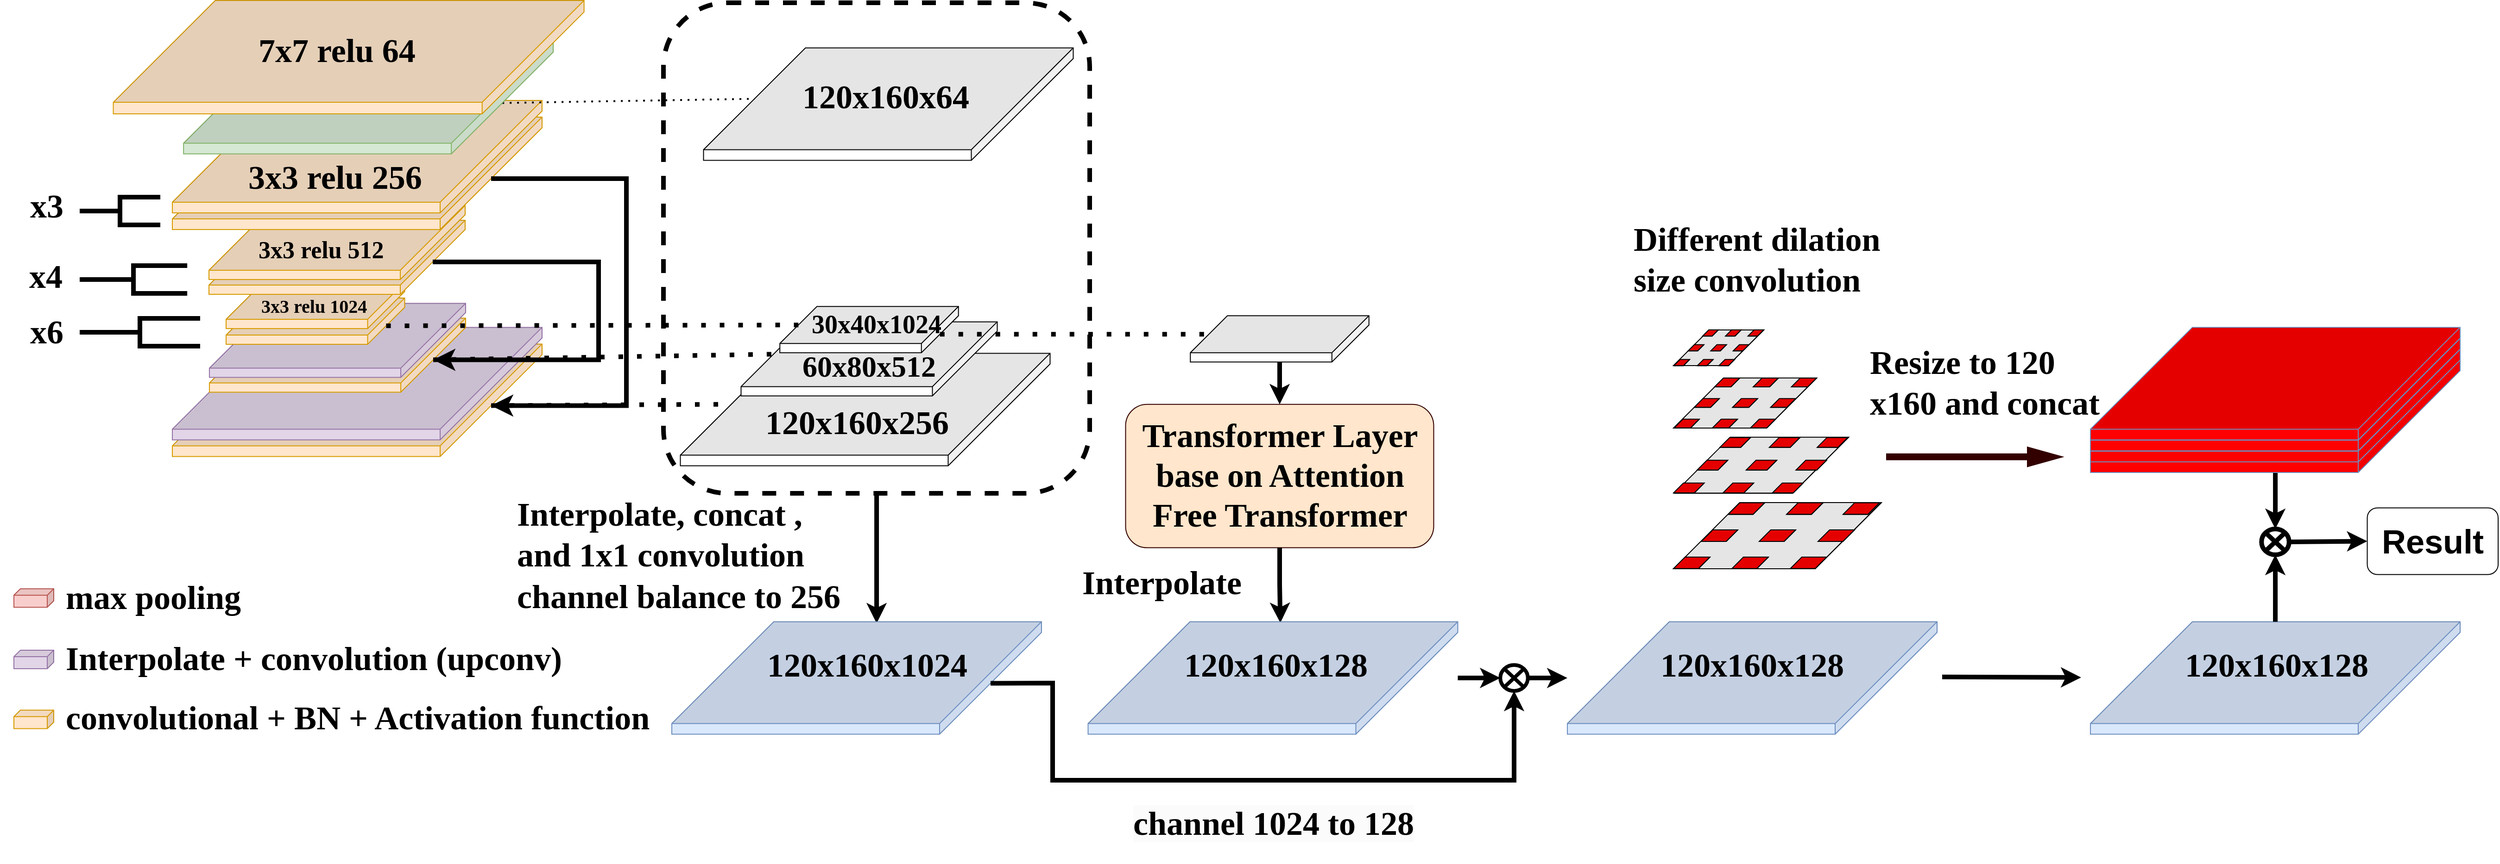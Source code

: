 <mxfile version="22.1.5" type="github">
  <diagram id="2DUUnCYvBqpXvS4ZBxQc" name="Recurrent Neural Network (RNN)">
    <mxGraphModel dx="2607" dy="1688" grid="1" gridSize="10" guides="1" tooltips="1" connect="1" arrows="1" fold="1" page="1" pageScale="1" pageWidth="827" pageHeight="1169" math="0" shadow="0">
      <root>
        <mxCell id="0" />
        <mxCell id="1" parent="0" />
        <mxCell id="FcZPNLN2SZ12-Trmu3FX-275" style="edgeStyle=orthogonalEdgeStyle;rounded=0;orthogonalLoop=1;jettySize=auto;html=1;fontSize=17;strokeWidth=5;entryX=0.014;entryY=0.446;entryDx=0;entryDy=0;entryPerimeter=0;" parent="1" source="FcZPNLN2SZ12-Trmu3FX-272" target="FcZPNLN2SZ12-Trmu3FX-274" edge="1">
          <mxGeometry relative="1" as="geometry">
            <mxPoint x="855" y="1120" as="targetPoint" />
          </mxGeometry>
        </mxCell>
        <mxCell id="FcZPNLN2SZ12-Trmu3FX-272" value="" style="rounded=1;whiteSpace=wrap;html=1;gradientColor=none;fillColor=none;dashed=1;strokeWidth=5;" parent="1" vertex="1">
          <mxGeometry x="630" y="510" width="460" height="530" as="geometry" />
        </mxCell>
        <mxCell id="FcZPNLN2SZ12-Trmu3FX-245" value="" style="group" parent="1" vertex="1" connectable="0">
          <mxGeometry x="100" y="860.69" width="399" height="139.5" as="geometry" />
        </mxCell>
        <mxCell id="FcZPNLN2SZ12-Trmu3FX-216" value="" style="shape=cube;whiteSpace=wrap;html=1;boundedLbl=1;backgroundOutline=1;darkOpacity=0.05;darkOpacity2=0.1;size=110;direction=east;flipH=0;fillColor=#ffe6cc;strokeColor=#d79b00;rotation=90;" parent="FcZPNLN2SZ12-Trmu3FX-245" vertex="1">
          <mxGeometry x="138.75" y="-120.75" width="121.5" height="399" as="geometry" />
        </mxCell>
        <mxCell id="FcZPNLN2SZ12-Trmu3FX-217" value="" style="shape=cube;whiteSpace=wrap;html=1;boundedLbl=1;backgroundOutline=1;darkOpacity=0.05;darkOpacity2=0.1;size=110;direction=east;flipH=0;fillColor=#e1d5e7;strokeColor=#9673a6;rotation=90;" parent="FcZPNLN2SZ12-Trmu3FX-245" vertex="1">
          <mxGeometry x="138.75" y="-138.75" width="121.5" height="399" as="geometry" />
        </mxCell>
        <mxCell id="FcZPNLN2SZ12-Trmu3FX-240" value="" style="group" parent="1" vertex="1" connectable="0">
          <mxGeometry x="140" y="834.75" width="284.5" height="96" as="geometry" />
        </mxCell>
        <mxCell id="FcZPNLN2SZ12-Trmu3FX-241" value="" style="shape=cube;whiteSpace=wrap;html=1;boundedLbl=1;backgroundOutline=1;darkOpacity=0.05;darkOpacity2=0.1;size=70;direction=east;flipH=0;fillColor=#ffe6cc;strokeColor=#d79b00;rotation=90;" parent="FcZPNLN2SZ12-Trmu3FX-240" vertex="1">
          <mxGeometry x="98.25" y="-82.25" width="80" height="276.5" as="geometry" />
        </mxCell>
        <mxCell id="FcZPNLN2SZ12-Trmu3FX-242" value="" style="shape=cube;whiteSpace=wrap;html=1;boundedLbl=1;backgroundOutline=1;darkOpacity=0.05;darkOpacity2=0.1;size=70;direction=east;flipH=0;fillColor=#e1d5e7;strokeColor=#9673a6;rotation=90;" parent="FcZPNLN2SZ12-Trmu3FX-240" vertex="1">
          <mxGeometry x="98.25" y="-98.25" width="80" height="276.5" as="geometry" />
        </mxCell>
        <mxCell id="FcZPNLN2SZ12-Trmu3FX-188" value="" style="group" parent="1" vertex="1" connectable="0">
          <mxGeometry x="158.005" y="812.005" width="256.495" height="67" as="geometry" />
        </mxCell>
        <mxCell id="FcZPNLN2SZ12-Trmu3FX-132" value="" style="shape=cube;whiteSpace=wrap;html=1;boundedLbl=1;backgroundOutline=1;darkOpacity=0.05;darkOpacity2=0.1;size=40;direction=east;flipH=0;fillColor=#ffe6cc;strokeColor=#d79b00;rotation=90;" parent="FcZPNLN2SZ12-Trmu3FX-188" vertex="1">
          <mxGeometry x="71.375" y="-54.375" width="50" height="192.75" as="geometry" />
        </mxCell>
        <mxCell id="FcZPNLN2SZ12-Trmu3FX-175" value="" style="shape=cube;whiteSpace=wrap;html=1;boundedLbl=1;backgroundOutline=1;darkOpacity=0.05;darkOpacity2=0.1;size=40;direction=east;flipH=0;fillColor=#ffe6cc;strokeColor=#d79b00;rotation=90;" parent="FcZPNLN2SZ12-Trmu3FX-188" vertex="1">
          <mxGeometry x="71.375" y="-71.375" width="50" height="192.75" as="geometry" />
        </mxCell>
        <mxCell id="FcZPNLN2SZ12-Trmu3FX-406" value="&lt;font face=&quot;Times New Roman&quot; style=&quot;font-size: 20px;&quot;&gt;&lt;b style=&quot;font-size: 20px;&quot;&gt;3x3 relu 1024&lt;/b&gt;&lt;/font&gt;" style="text;html=1;strokeColor=none;fillColor=none;align=left;verticalAlign=middle;whiteSpace=wrap;rounded=0;fontStyle=0;fontSize=20;" parent="FcZPNLN2SZ12-Trmu3FX-188" vertex="1">
          <mxGeometry x="36" y="13.06" width="139" height="23.88" as="geometry" />
        </mxCell>
        <mxCell id="FcZPNLN2SZ12-Trmu3FX-189" value="" style="group" parent="1" vertex="1" connectable="0">
          <mxGeometry x="139.5" y="729" width="276.5" height="96" as="geometry" />
        </mxCell>
        <mxCell id="FcZPNLN2SZ12-Trmu3FX-129" value="" style="shape=cube;whiteSpace=wrap;html=1;boundedLbl=1;backgroundOutline=1;darkOpacity=0.05;darkOpacity2=0.1;size=70;direction=east;flipH=0;fillColor=#ffe6cc;strokeColor=#d79b00;rotation=90;" parent="FcZPNLN2SZ12-Trmu3FX-189" vertex="1">
          <mxGeometry x="98.25" y="-82.25" width="80" height="276.5" as="geometry" />
        </mxCell>
        <mxCell id="FcZPNLN2SZ12-Trmu3FX-174" value="" style="shape=cube;whiteSpace=wrap;html=1;boundedLbl=1;backgroundOutline=1;darkOpacity=0.05;darkOpacity2=0.1;size=70;direction=east;flipH=0;fillColor=#ffe6cc;strokeColor=#d79b00;rotation=90;" parent="FcZPNLN2SZ12-Trmu3FX-189" vertex="1">
          <mxGeometry x="98.25" y="-98.25" width="80" height="276.5" as="geometry" />
        </mxCell>
        <mxCell id="FcZPNLN2SZ12-Trmu3FX-125" value="" style="shape=cube;whiteSpace=wrap;html=1;boundedLbl=1;backgroundOutline=1;darkOpacity=0.05;darkOpacity2=0.1;size=110;direction=east;flipH=0;fillColor=#ffe6cc;strokeColor=#d79b00;rotation=90;" parent="1" vertex="1">
          <mxGeometry x="238.75" y="494.75" width="121.5" height="399" as="geometry" />
        </mxCell>
        <mxCell id="FcZPNLN2SZ12-Trmu3FX-126" value="" style="shape=cube;whiteSpace=wrap;html=1;boundedLbl=1;backgroundOutline=1;darkOpacity=0.05;darkOpacity2=0.1;size=110;direction=east;flipH=0;fillColor=#ffe6cc;strokeColor=#d79b00;rotation=90;" parent="1" vertex="1">
          <mxGeometry x="238.75" y="476.75" width="121.5" height="399" as="geometry" />
        </mxCell>
        <mxCell id="FcZPNLN2SZ12-Trmu3FX-230" value="" style="group" parent="1" vertex="1" connectable="0">
          <mxGeometry y="799.01" width="130" height="30" as="geometry" />
        </mxCell>
        <mxCell id="FcZPNLN2SZ12-Trmu3FX-232" value="" style="strokeWidth=5;html=1;shape=mxgraph.flowchart.annotation_2;align=left;labelPosition=right;pointerEvents=1;" parent="FcZPNLN2SZ12-Trmu3FX-230" vertex="1">
          <mxGeometry y="-5" width="116.06" height="30" as="geometry" />
        </mxCell>
        <mxCell id="FcZPNLN2SZ12-Trmu3FX-234" value="&lt;font size=&quot;1&quot; face=&quot;Times New Roman&quot; style=&quot;&quot;&gt;&lt;b style=&quot;font-size: 36px;&quot;&gt;x6&lt;/b&gt;&lt;/font&gt;" style="text;html=1;strokeColor=none;fillColor=none;align=center;verticalAlign=middle;whiteSpace=wrap;rounded=0;" parent="1" vertex="1">
          <mxGeometry x="-85.47" y="856.01" width="99" height="20" as="geometry" />
        </mxCell>
        <mxCell id="FcZPNLN2SZ12-Trmu3FX-236" value="" style="shape=cube;whiteSpace=wrap;html=1;boundedLbl=1;backgroundOutline=1;darkOpacity=0.05;darkOpacity2=0.1;size=7;direction=east;flipH=1;fillColor=#ffe6cc;strokeColor=#d79b00;" parent="1" vertex="1">
          <mxGeometry x="-71" y="1274.26" width="43" height="20" as="geometry" />
        </mxCell>
        <mxCell id="FcZPNLN2SZ12-Trmu3FX-237" value="&lt;font face=&quot;Times New Roman&quot; style=&quot;font-size: 36px;&quot;&gt;convolutional + BN + Activation function&lt;/font&gt;" style="text;html=1;strokeColor=none;fillColor=none;align=left;verticalAlign=middle;whiteSpace=wrap;rounded=0;fontStyle=1" parent="1" vertex="1">
          <mxGeometry x="-16.75" y="1271.32" width="655.75" height="23.88" as="geometry" />
        </mxCell>
        <mxCell id="FcZPNLN2SZ12-Trmu3FX-238" value="" style="shape=cube;whiteSpace=wrap;html=1;boundedLbl=1;backgroundOutline=1;darkOpacity=0.05;darkOpacity2=0.1;size=7;direction=east;flipH=1;fillColor=#f8cecc;strokeColor=#b85450;" parent="1" vertex="1">
          <mxGeometry x="-71" y="1143.13" width="43" height="20" as="geometry" />
        </mxCell>
        <mxCell id="FcZPNLN2SZ12-Trmu3FX-239" value="&lt;font face=&quot;Times New Roman&quot; style=&quot;font-size: 36px;&quot;&gt;max pooling&lt;/font&gt;" style="text;html=1;strokeColor=none;fillColor=none;align=left;verticalAlign=middle;whiteSpace=wrap;rounded=0;fontStyle=1" parent="1" vertex="1">
          <mxGeometry x="-16.75" y="1141.19" width="203.75" height="23.88" as="geometry" />
        </mxCell>
        <mxCell id="FcZPNLN2SZ12-Trmu3FX-233" value="" style="strokeWidth=5;html=1;shape=mxgraph.flowchart.annotation_2;align=left;labelPosition=right;pointerEvents=1;" parent="1" vertex="1">
          <mxGeometry y="851.01" width="130" height="30" as="geometry" />
        </mxCell>
        <mxCell id="FcZPNLN2SZ12-Trmu3FX-247" value="" style="shape=cube;whiteSpace=wrap;html=1;boundedLbl=1;backgroundOutline=1;darkOpacity=0.05;darkOpacity2=0.1;size=7;direction=east;flipH=1;fillColor=#e1d5e7;strokeColor=#9673a6;" parent="1" vertex="1">
          <mxGeometry x="-71" y="1209.44" width="43" height="20" as="geometry" />
        </mxCell>
        <mxCell id="FcZPNLN2SZ12-Trmu3FX-248" value="&lt;font face=&quot;Times New Roman&quot; style=&quot;font-size: 36px;&quot;&gt;Interpolate + convolution (upconv)&lt;/font&gt;" style="text;html=1;strokeColor=none;fillColor=none;align=left;verticalAlign=middle;whiteSpace=wrap;rounded=0;fontStyle=1" parent="1" vertex="1">
          <mxGeometry x="-16.75" y="1207.5" width="575.75" height="23.88" as="geometry" />
        </mxCell>
        <mxCell id="FcZPNLN2SZ12-Trmu3FX-252" value="" style="edgeStyle=elbowEdgeStyle;elbow=horizontal;endArrow=classic;html=1;curved=0;rounded=0;endSize=8;startSize=8;exitX=0;exitY=0;exitDx=66.5;exitDy=55;exitPerimeter=0;entryX=0;entryY=0;entryDx=66.5;entryDy=55;entryPerimeter=0;startArrow=none;strokeWidth=5;" parent="1" source="FcZPNLN2SZ12-Trmu3FX-125" target="FcZPNLN2SZ12-Trmu3FX-216" edge="1">
          <mxGeometry width="50" height="50" relative="1" as="geometry">
            <mxPoint x="270" y="840" as="sourcePoint" />
            <mxPoint x="320" y="790" as="targetPoint" />
            <Array as="points">
              <mxPoint x="590" y="830" />
            </Array>
          </mxGeometry>
        </mxCell>
        <mxCell id="FcZPNLN2SZ12-Trmu3FX-253" value="" style="edgeStyle=elbowEdgeStyle;elbow=horizontal;endArrow=classic;html=1;curved=0;rounded=0;endSize=8;startSize=8;exitX=0;exitY=0;exitDx=45;exitDy=35;exitPerimeter=0;entryX=0;entryY=0;entryDx=45;entryDy=35;entryPerimeter=0;strokeWidth=5;" parent="1" source="FcZPNLN2SZ12-Trmu3FX-129" target="FcZPNLN2SZ12-Trmu3FX-241" edge="1">
          <mxGeometry width="50" height="50" relative="1" as="geometry">
            <mxPoint x="454.0" y="727.0" as="sourcePoint" />
            <mxPoint x="454.0" y="955.19" as="targetPoint" />
            <Array as="points">
              <mxPoint x="560" y="850" />
            </Array>
          </mxGeometry>
        </mxCell>
        <mxCell id="FcZPNLN2SZ12-Trmu3FX-260" value="" style="shape=cube;whiteSpace=wrap;html=1;boundedLbl=1;backgroundOutline=1;darkOpacity=0.05;darkOpacity2=0.1;size=110;direction=east;flipH=0;rotation=90;" parent="1" vertex="1">
          <mxGeometry x="812" y="420" width="121.5" height="399" as="geometry" />
        </mxCell>
        <mxCell id="FcZPNLN2SZ12-Trmu3FX-264" value="" style="shape=cube;whiteSpace=wrap;html=1;boundedLbl=1;backgroundOutline=1;darkOpacity=0.05;darkOpacity2=0.1;size=110;direction=east;flipH=0;rotation=90;" parent="1" vertex="1">
          <mxGeometry x="787" y="750" width="121.5" height="399" as="geometry" />
        </mxCell>
        <mxCell id="FcZPNLN2SZ12-Trmu3FX-263" value="" style="shape=cube;whiteSpace=wrap;html=1;boundedLbl=1;backgroundOutline=1;darkOpacity=0.05;darkOpacity2=0.1;size=70;direction=east;flipH=0;rotation=90;" parent="1" vertex="1">
          <mxGeometry x="812" y="756.44" width="80" height="276.5" as="geometry" />
        </mxCell>
        <mxCell id="FcZPNLN2SZ12-Trmu3FX-266" value="" style="shape=cube;whiteSpace=wrap;html=1;boundedLbl=1;backgroundOutline=1;darkOpacity=0.05;darkOpacity2=0.1;size=40;direction=east;flipH=0;rotation=90;" parent="1" vertex="1">
          <mxGeometry x="827" y="766.74" width="50" height="192.75" as="geometry" />
        </mxCell>
        <mxCell id="FcZPNLN2SZ12-Trmu3FX-268" value="" style="endArrow=none;dashed=1;html=1;dashPattern=1 3;strokeWidth=2;rounded=0;exitX=0;exitY=0;exitDx=66.5;exitDy=55;exitPerimeter=0;entryX=0;entryY=0;entryDx=55;entryDy=344;entryPerimeter=0;" parent="1" source="FcZPNLN2SZ12-Trmu3FX-222" target="FcZPNLN2SZ12-Trmu3FX-260" edge="1">
          <mxGeometry width="50" height="50" relative="1" as="geometry">
            <mxPoint x="390" y="840" as="sourcePoint" />
            <mxPoint x="440" y="790" as="targetPoint" />
          </mxGeometry>
        </mxCell>
        <mxCell id="FcZPNLN2SZ12-Trmu3FX-269" value="" style="endArrow=none;dashed=1;html=1;dashPattern=1 3;strokeWidth=5;rounded=0;exitX=0;exitY=0;exitDx=30;exitDy=20;exitPerimeter=0;entryX=0;entryY=0;entryDx=20;entryDy=172.75;entryPerimeter=0;" parent="1" source="FcZPNLN2SZ12-Trmu3FX-132" target="FcZPNLN2SZ12-Trmu3FX-266" edge="1">
          <mxGeometry width="50" height="50" relative="1" as="geometry">
            <mxPoint x="447.0" y="824.59" as="sourcePoint" />
            <mxPoint x="640" y="854" as="targetPoint" />
          </mxGeometry>
        </mxCell>
        <mxCell id="FcZPNLN2SZ12-Trmu3FX-270" value="" style="endArrow=none;dashed=1;html=1;dashPattern=1 3;strokeWidth=5;rounded=0;exitX=0;exitY=0;exitDx=45;exitDy=35;exitPerimeter=0;entryX=0;entryY=0;entryDx=35;entryDy=241.5;entryPerimeter=0;" parent="1" source="FcZPNLN2SZ12-Trmu3FX-241" target="FcZPNLN2SZ12-Trmu3FX-263" edge="1">
          <mxGeometry width="50" height="50" relative="1" as="geometry">
            <mxPoint x="390" y="900" as="sourcePoint" />
            <mxPoint x="745.625" y="868.115" as="targetPoint" />
          </mxGeometry>
        </mxCell>
        <mxCell id="FcZPNLN2SZ12-Trmu3FX-271" value="" style="endArrow=none;dashed=1;html=1;dashPattern=1 3;strokeWidth=5;rounded=0;exitX=0;exitY=0;exitDx=66.5;exitDy=55;exitPerimeter=0;entryX=0;entryY=0;entryDx=55;entryDy=344;entryPerimeter=0;" parent="1" source="FcZPNLN2SZ12-Trmu3FX-216" target="FcZPNLN2SZ12-Trmu3FX-264" edge="1">
          <mxGeometry width="50" height="50" relative="1" as="geometry">
            <mxPoint x="391.5" y="905.75" as="sourcePoint" />
            <mxPoint x="758.75" y="899.69" as="targetPoint" />
          </mxGeometry>
        </mxCell>
        <mxCell id="FcZPNLN2SZ12-Trmu3FX-273" value="&lt;font style=&quot;font-size: 36px;&quot;&gt;&lt;font style=&quot;font-size: 36px;&quot; face=&quot;Times New Roman&quot;&gt;Interpolate, concat ,&lt;br&gt;and 1x1 convolution&lt;br&gt;channel balance to 256&lt;/font&gt;&lt;br&gt;&lt;/font&gt;" style="text;html=1;strokeColor=none;fillColor=none;align=left;verticalAlign=middle;whiteSpace=wrap;rounded=0;fontStyle=1" parent="1" vertex="1">
          <mxGeometry x="470" y="1070.35" width="367.5" height="72.78" as="geometry" />
        </mxCell>
        <mxCell id="FcZPNLN2SZ12-Trmu3FX-274" value="" style="shape=cube;whiteSpace=wrap;html=1;boundedLbl=1;backgroundOutline=1;darkOpacity=0.05;darkOpacity2=0.1;size=110;direction=east;flipH=0;rotation=90;fillColor=#dae8fc;strokeColor=#6c8ebf;" parent="1" vertex="1">
          <mxGeometry x="777.75" y="1040" width="121.5" height="399" as="geometry" />
        </mxCell>
        <mxCell id="FcZPNLN2SZ12-Trmu3FX-276" value="" style="endArrow=none;dashed=1;html=1;dashPattern=1 3;strokeWidth=5;rounded=0;entryX=0;entryY=0;entryDx=20;entryDy=172.75;entryPerimeter=0;startArrow=none;exitX=0;exitY=0;exitDx=30;exitDy=20;exitPerimeter=0;" parent="1" source="FcZPNLN2SZ12-Trmu3FX-266" target="FcZPNLN2SZ12-Trmu3FX-277" edge="1">
          <mxGeometry width="50" height="50" relative="1" as="geometry">
            <mxPoint x="1159.995" y="767.635" as="sourcePoint" />
            <mxPoint x="1200" y="868" as="targetPoint" />
          </mxGeometry>
        </mxCell>
        <mxCell id="FcZPNLN2SZ12-Trmu3FX-277" value="" style="shape=cube;whiteSpace=wrap;html=1;boundedLbl=1;backgroundOutline=1;darkOpacity=0.05;darkOpacity2=0.1;size=40;direction=east;flipH=0;rotation=90;" parent="1" vertex="1">
          <mxGeometry x="1270" y="776.74" width="50" height="192.75" as="geometry" />
        </mxCell>
        <mxCell id="FcZPNLN2SZ12-Trmu3FX-278" value="&lt;font size=&quot;1&quot; face=&quot;Times New Roman&quot; style=&quot;&quot;&gt;&lt;b style=&quot;font-size: 36px;&quot;&gt;Transformer Layer base on Attention Free Transformer&lt;/b&gt;&lt;/font&gt;" style="rounded=1;whiteSpace=wrap;html=1;fontSize=17;fillColor=#ffe6cc;strokeColor=#330000;" parent="1" vertex="1">
          <mxGeometry x="1128.75" y="943.82" width="332.5" height="154.99" as="geometry" />
        </mxCell>
        <mxCell id="FcZPNLN2SZ12-Trmu3FX-279" style="edgeStyle=orthogonalEdgeStyle;rounded=0;orthogonalLoop=1;jettySize=auto;html=1;fontSize=17;strokeWidth=5;entryX=0.5;entryY=0;entryDx=0;entryDy=0;" parent="1" source="FcZPNLN2SZ12-Trmu3FX-277" target="FcZPNLN2SZ12-Trmu3FX-278" edge="1">
          <mxGeometry relative="1" as="geometry">
            <mxPoint x="901.0" y="1130" as="targetPoint" />
            <mxPoint x="901.0" y="1060" as="sourcePoint" />
          </mxGeometry>
        </mxCell>
        <mxCell id="FcZPNLN2SZ12-Trmu3FX-281" style="edgeStyle=orthogonalEdgeStyle;rounded=0;orthogonalLoop=1;jettySize=auto;html=1;fontSize=17;strokeWidth=5;entryX=0.01;entryY=0.48;entryDx=0;entryDy=0;entryPerimeter=0;exitX=0.5;exitY=1;exitDx=0;exitDy=0;" parent="1" source="FcZPNLN2SZ12-Trmu3FX-278" target="FcZPNLN2SZ12-Trmu3FX-282" edge="1">
          <mxGeometry relative="1" as="geometry">
            <mxPoint x="1305" y="1177.19" as="targetPoint" />
            <mxPoint x="1305" y="1075.115" as="sourcePoint" />
          </mxGeometry>
        </mxCell>
        <mxCell id="FcZPNLN2SZ12-Trmu3FX-389" style="edgeStyle=orthogonalEdgeStyle;rounded=0;orthogonalLoop=1;jettySize=auto;html=1;entryX=0;entryY=0.5;entryDx=0;entryDy=0;strokeWidth=5;fontSize=17;" parent="1" source="FcZPNLN2SZ12-Trmu3FX-282" target="FcZPNLN2SZ12-Trmu3FX-387" edge="1">
          <mxGeometry relative="1" as="geometry" />
        </mxCell>
        <mxCell id="FcZPNLN2SZ12-Trmu3FX-282" value="" style="shape=cube;whiteSpace=wrap;html=1;boundedLbl=1;backgroundOutline=1;darkOpacity=0.05;darkOpacity2=0.1;size=110;direction=east;flipH=0;rotation=90;fillColor=#dae8fc;strokeColor=#6c8ebf;" parent="1" vertex="1">
          <mxGeometry x="1227" y="1040" width="121.5" height="399" as="geometry" />
        </mxCell>
        <mxCell id="FcZPNLN2SZ12-Trmu3FX-283" value="&lt;font face=&quot;Times New Roman&quot; style=&quot;font-size: 36px;&quot;&gt;Interpolate&lt;/font&gt;" style="text;html=1;strokeColor=none;fillColor=none;align=left;verticalAlign=middle;whiteSpace=wrap;rounded=0;fontStyle=1" parent="1" vertex="1">
          <mxGeometry x="1080" y="1125.12" width="116" height="23.88" as="geometry" />
        </mxCell>
        <mxCell id="FcZPNLN2SZ12-Trmu3FX-287" value="" style="shape=singleArrow;whiteSpace=wrap;html=1;strokeColor=#330000;fontSize=17;fillColor=#330000;gradientColor=none;" parent="1" vertex="1">
          <mxGeometry x="1950" y="990" width="190" height="21.19" as="geometry" />
        </mxCell>
        <mxCell id="FcZPNLN2SZ12-Trmu3FX-288" value="" style="shape=cube;whiteSpace=wrap;html=1;boundedLbl=1;backgroundOutline=1;darkOpacity=0.05;darkOpacity2=0.1;size=110;direction=east;flipH=0;rotation=90;fillColor=#dae8fc;strokeColor=#6c8ebf;" parent="1" vertex="1">
          <mxGeometry x="1744.25" y="1040" width="121.5" height="399" as="geometry" />
        </mxCell>
        <mxCell id="FcZPNLN2SZ12-Trmu3FX-304" value="" style="group" parent="1" vertex="1" connectable="0">
          <mxGeometry x="1720" y="1050" width="224.44" height="71.5" as="geometry" />
        </mxCell>
        <mxCell id="FcZPNLN2SZ12-Trmu3FX-290" value="" style="shape=cube;whiteSpace=wrap;html=1;boundedLbl=1;backgroundOutline=1;darkOpacity=0.05;darkOpacity2=0.1;size=122;direction=east;flipH=0;rotation=90;" parent="FcZPNLN2SZ12-Trmu3FX-304" vertex="1">
          <mxGeometry x="76.47" y="-76.47" width="71.5" height="224.44" as="geometry" />
        </mxCell>
        <mxCell id="FcZPNLN2SZ12-Trmu3FX-291" value="" style="shape=cube;whiteSpace=wrap;html=1;boundedLbl=1;backgroundOutline=1;darkOpacity=0.05;darkOpacity2=0.1;size=122;direction=east;flipH=0;rotation=90;fillColor=#FF0000;" parent="FcZPNLN2SZ12-Trmu3FX-304" vertex="1">
          <mxGeometry x="72.47" y="-13.23" width="12.5" height="39.44" as="geometry" />
        </mxCell>
        <mxCell id="FcZPNLN2SZ12-Trmu3FX-292" value="" style="shape=cube;whiteSpace=wrap;html=1;boundedLbl=1;backgroundOutline=1;darkOpacity=0.05;darkOpacity2=0.1;size=122;direction=east;flipH=0;rotation=90;fillColor=#FF0000;" parent="FcZPNLN2SZ12-Trmu3FX-304" vertex="1">
          <mxGeometry x="196.47" y="-13.23" width="12.5" height="39.44" as="geometry" />
        </mxCell>
        <mxCell id="FcZPNLN2SZ12-Trmu3FX-293" value="" style="shape=cube;whiteSpace=wrap;html=1;boundedLbl=1;backgroundOutline=1;darkOpacity=0.05;darkOpacity2=0.1;size=13;direction=east;flipH=0;rotation=90;fillColor=#FF0000;" parent="FcZPNLN2SZ12-Trmu3FX-304" vertex="1">
          <mxGeometry x="13.47" y="45.4" width="12.5" height="39.44" as="geometry" />
        </mxCell>
        <mxCell id="FcZPNLN2SZ12-Trmu3FX-294" value="" style="shape=cube;whiteSpace=wrap;html=1;boundedLbl=1;backgroundOutline=1;darkOpacity=0.05;darkOpacity2=0.1;size=13;direction=east;flipH=0;rotation=90;fillColor=#FF0000;" parent="FcZPNLN2SZ12-Trmu3FX-304" vertex="1">
          <mxGeometry x="139.47" y="45.4" width="12.5" height="39.44" as="geometry" />
        </mxCell>
        <mxCell id="FcZPNLN2SZ12-Trmu3FX-295" value="" style="shape=cube;whiteSpace=wrap;html=1;boundedLbl=1;backgroundOutline=1;darkOpacity=0.05;darkOpacity2=0.1;size=13;direction=east;flipH=0;rotation=90;fillColor=#FF0000;" parent="FcZPNLN2SZ12-Trmu3FX-304" vertex="1">
          <mxGeometry x="76.47" y="45.4" width="12.5" height="39.44" as="geometry" />
        </mxCell>
        <mxCell id="FcZPNLN2SZ12-Trmu3FX-296" value="" style="shape=cube;whiteSpace=wrap;html=1;boundedLbl=1;backgroundOutline=1;darkOpacity=0.05;darkOpacity2=0.1;size=13;direction=east;flipH=0;rotation=90;fillColor=#FF0000;" parent="FcZPNLN2SZ12-Trmu3FX-304" vertex="1">
          <mxGeometry x="135.47" y="-13.23" width="12.5" height="39.44" as="geometry" />
        </mxCell>
        <mxCell id="FcZPNLN2SZ12-Trmu3FX-298" value="" style="shape=cube;whiteSpace=wrap;html=1;boundedLbl=1;backgroundOutline=1;darkOpacity=0.05;darkOpacity2=0.1;size=13;direction=east;flipH=0;rotation=90;fillColor=#FF0000;" parent="FcZPNLN2SZ12-Trmu3FX-304" vertex="1">
          <mxGeometry x="43.47" y="16.03" width="12.5" height="39.44" as="geometry" />
        </mxCell>
        <mxCell id="FcZPNLN2SZ12-Trmu3FX-299" value="" style="shape=cube;whiteSpace=wrap;html=1;boundedLbl=1;backgroundOutline=1;darkOpacity=0.05;darkOpacity2=0.1;size=13;direction=east;flipH=0;rotation=90;fillColor=#FF0000;" parent="FcZPNLN2SZ12-Trmu3FX-304" vertex="1">
          <mxGeometry x="169.47" y="16.03" width="12.5" height="39.44" as="geometry" />
        </mxCell>
        <mxCell id="FcZPNLN2SZ12-Trmu3FX-303" value="" style="shape=cube;whiteSpace=wrap;html=1;boundedLbl=1;backgroundOutline=1;darkOpacity=0.05;darkOpacity2=0.1;size=13;direction=east;flipH=0;rotation=90;fillColor=#FF0000;" parent="FcZPNLN2SZ12-Trmu3FX-304" vertex="1">
          <mxGeometry x="105.97" y="16.03" width="12.5" height="39.44" as="geometry" />
        </mxCell>
        <mxCell id="FcZPNLN2SZ12-Trmu3FX-316" value="" style="group" parent="1" vertex="1" connectable="0">
          <mxGeometry x="1720" y="979.58" width="190" height="60" as="geometry" />
        </mxCell>
        <mxCell id="FcZPNLN2SZ12-Trmu3FX-317" value="" style="shape=cube;whiteSpace=wrap;html=1;boundedLbl=1;backgroundOutline=1;darkOpacity=0.05;darkOpacity2=0.1;size=122;direction=east;flipH=0;rotation=90;" parent="FcZPNLN2SZ12-Trmu3FX-316" vertex="1">
          <mxGeometry x="64.736" y="-64.171" width="60.528" height="188.341" as="geometry" />
        </mxCell>
        <mxCell id="FcZPNLN2SZ12-Trmu3FX-318" value="" style="shape=cube;whiteSpace=wrap;html=1;boundedLbl=1;backgroundOutline=1;darkOpacity=0.05;darkOpacity2=0.1;size=122;direction=east;flipH=0;rotation=90;fillColor=#FF0000;" parent="FcZPNLN2SZ12-Trmu3FX-316" vertex="1">
          <mxGeometry x="61.35" y="-11.102" width="10.582" height="33.097" as="geometry" />
        </mxCell>
        <mxCell id="FcZPNLN2SZ12-Trmu3FX-319" value="" style="shape=cube;whiteSpace=wrap;html=1;boundedLbl=1;backgroundOutline=1;darkOpacity=0.05;darkOpacity2=0.1;size=122;direction=east;flipH=0;rotation=90;fillColor=#FF0000;" parent="FcZPNLN2SZ12-Trmu3FX-316" vertex="1">
          <mxGeometry x="166.322" y="-11.102" width="10.582" height="33.097" as="geometry" />
        </mxCell>
        <mxCell id="FcZPNLN2SZ12-Trmu3FX-320" value="" style="shape=cube;whiteSpace=wrap;html=1;boundedLbl=1;backgroundOutline=1;darkOpacity=0.05;darkOpacity2=0.1;size=13;direction=east;flipH=0;rotation=90;fillColor=#FF0000;" parent="FcZPNLN2SZ12-Trmu3FX-316" vertex="1">
          <mxGeometry x="11.403" y="38.098" width="10.582" height="33.097" as="geometry" />
        </mxCell>
        <mxCell id="FcZPNLN2SZ12-Trmu3FX-321" value="" style="shape=cube;whiteSpace=wrap;html=1;boundedLbl=1;backgroundOutline=1;darkOpacity=0.05;darkOpacity2=0.1;size=13;direction=east;flipH=0;rotation=90;fillColor=#FF0000;" parent="FcZPNLN2SZ12-Trmu3FX-316" vertex="1">
          <mxGeometry x="118.069" y="38.098" width="10.582" height="33.097" as="geometry" />
        </mxCell>
        <mxCell id="FcZPNLN2SZ12-Trmu3FX-322" value="" style="shape=cube;whiteSpace=wrap;html=1;boundedLbl=1;backgroundOutline=1;darkOpacity=0.05;darkOpacity2=0.1;size=13;direction=east;flipH=0;rotation=90;fillColor=#FF0000;" parent="FcZPNLN2SZ12-Trmu3FX-316" vertex="1">
          <mxGeometry x="64.736" y="38.098" width="10.582" height="33.097" as="geometry" />
        </mxCell>
        <mxCell id="FcZPNLN2SZ12-Trmu3FX-323" value="" style="shape=cube;whiteSpace=wrap;html=1;boundedLbl=1;backgroundOutline=1;darkOpacity=0.05;darkOpacity2=0.1;size=13;direction=east;flipH=0;rotation=90;fillColor=#FF0000;" parent="FcZPNLN2SZ12-Trmu3FX-316" vertex="1">
          <mxGeometry x="114.682" y="-11.102" width="10.582" height="33.097" as="geometry" />
        </mxCell>
        <mxCell id="FcZPNLN2SZ12-Trmu3FX-324" value="" style="shape=cube;whiteSpace=wrap;html=1;boundedLbl=1;backgroundOutline=1;darkOpacity=0.05;darkOpacity2=0.1;size=13;direction=east;flipH=0;rotation=90;fillColor=#FF0000;" parent="FcZPNLN2SZ12-Trmu3FX-316" vertex="1">
          <mxGeometry x="36.8" y="13.452" width="10.582" height="33.097" as="geometry" />
        </mxCell>
        <mxCell id="FcZPNLN2SZ12-Trmu3FX-325" value="" style="shape=cube;whiteSpace=wrap;html=1;boundedLbl=1;backgroundOutline=1;darkOpacity=0.05;darkOpacity2=0.1;size=13;direction=east;flipH=0;rotation=90;fillColor=#FF0000;" parent="FcZPNLN2SZ12-Trmu3FX-316" vertex="1">
          <mxGeometry x="143.465" y="13.452" width="10.582" height="33.097" as="geometry" />
        </mxCell>
        <mxCell id="FcZPNLN2SZ12-Trmu3FX-326" value="" style="shape=cube;whiteSpace=wrap;html=1;boundedLbl=1;backgroundOutline=1;darkOpacity=0.05;darkOpacity2=0.1;size=13;direction=east;flipH=0;rotation=90;fillColor=#FF0000;" parent="FcZPNLN2SZ12-Trmu3FX-316" vertex="1">
          <mxGeometry x="89.709" y="13.452" width="10.582" height="33.097" as="geometry" />
        </mxCell>
        <mxCell id="FcZPNLN2SZ12-Trmu3FX-340" value="" style="group" parent="1" vertex="1" connectable="0">
          <mxGeometry x="1720.002" y="915.336" width="154.597" height="54.157" as="geometry" />
        </mxCell>
        <mxCell id="FcZPNLN2SZ12-Trmu3FX-329" value="" style="shape=cube;whiteSpace=wrap;html=1;boundedLbl=1;backgroundOutline=1;darkOpacity=0.05;darkOpacity2=0.1;size=122;direction=east;flipH=0;rotation=90;" parent="FcZPNLN2SZ12-Trmu3FX-340" vertex="1">
          <mxGeometry x="50.22" y="-50.22" width="54.157" height="154.597" as="geometry" />
        </mxCell>
        <mxCell id="FcZPNLN2SZ12-Trmu3FX-330" value="" style="shape=cube;whiteSpace=wrap;html=1;boundedLbl=1;backgroundOutline=1;darkOpacity=0.05;darkOpacity2=0.1;size=122;direction=east;flipH=0;rotation=90;fillColor=#FF0000;" parent="FcZPNLN2SZ12-Trmu3FX-340" vertex="1">
          <mxGeometry x="53.19" y="-8.659" width="9.468" height="27.167" as="geometry" />
        </mxCell>
        <mxCell id="FcZPNLN2SZ12-Trmu3FX-331" value="" style="shape=cube;whiteSpace=wrap;html=1;boundedLbl=1;backgroundOutline=1;darkOpacity=0.05;darkOpacity2=0.1;size=122;direction=east;flipH=0;rotation=90;fillColor=#FF0000;" parent="FcZPNLN2SZ12-Trmu3FX-340" vertex="1">
          <mxGeometry x="136.113" y="-8.629" width="9.468" height="27.167" as="geometry" />
        </mxCell>
        <mxCell id="FcZPNLN2SZ12-Trmu3FX-332" value="" style="shape=cube;whiteSpace=wrap;html=1;boundedLbl=1;backgroundOutline=1;darkOpacity=0.05;darkOpacity2=0.1;size=13;direction=east;flipH=0;rotation=90;fillColor=#FF0000;" parent="FcZPNLN2SZ12-Trmu3FX-340" vertex="1">
          <mxGeometry x="9.591" y="35.726" width="9.468" height="27.167" as="geometry" />
        </mxCell>
        <mxCell id="FcZPNLN2SZ12-Trmu3FX-333" value="" style="shape=cube;whiteSpace=wrap;html=1;boundedLbl=1;backgroundOutline=1;darkOpacity=0.05;darkOpacity2=0.1;size=13;direction=east;flipH=0;rotation=90;fillColor=#FF0000;" parent="FcZPNLN2SZ12-Trmu3FX-340" vertex="1">
          <mxGeometry x="91.909" y="35.726" width="9.468" height="27.167" as="geometry" />
        </mxCell>
        <mxCell id="FcZPNLN2SZ12-Trmu3FX-334" value="" style="shape=cube;whiteSpace=wrap;html=1;boundedLbl=1;backgroundOutline=1;darkOpacity=0.05;darkOpacity2=0.1;size=13;direction=east;flipH=0;rotation=90;fillColor=#FF0000;" parent="FcZPNLN2SZ12-Trmu3FX-340" vertex="1">
          <mxGeometry x="50.84" y="35.726" width="9.468" height="27.167" as="geometry" />
        </mxCell>
        <mxCell id="FcZPNLN2SZ12-Trmu3FX-335" value="" style="shape=cube;whiteSpace=wrap;html=1;boundedLbl=1;backgroundOutline=1;darkOpacity=0.05;darkOpacity2=0.1;size=13;direction=east;flipH=0;rotation=90;fillColor=#FF0000;" parent="FcZPNLN2SZ12-Trmu3FX-340" vertex="1">
          <mxGeometry x="94.909" y="-8.659" width="9.468" height="27.167" as="geometry" />
        </mxCell>
        <mxCell id="FcZPNLN2SZ12-Trmu3FX-336" value="" style="shape=cube;whiteSpace=wrap;html=1;boundedLbl=1;backgroundOutline=1;darkOpacity=0.05;darkOpacity2=0.1;size=13;direction=east;flipH=0;rotation=90;fillColor=#FF0000;" parent="FcZPNLN2SZ12-Trmu3FX-340" vertex="1">
          <mxGeometry x="31.224" y="13.495" width="9.468" height="27.167" as="geometry" />
        </mxCell>
        <mxCell id="FcZPNLN2SZ12-Trmu3FX-337" value="" style="shape=cube;whiteSpace=wrap;html=1;boundedLbl=1;backgroundOutline=1;darkOpacity=0.05;darkOpacity2=0.1;size=13;direction=east;flipH=0;rotation=90;fillColor=#FF0000;" parent="FcZPNLN2SZ12-Trmu3FX-340" vertex="1">
          <mxGeometry x="113.662" y="13.495" width="9.468" height="27.167" as="geometry" />
        </mxCell>
        <mxCell id="FcZPNLN2SZ12-Trmu3FX-338" value="" style="shape=cube;whiteSpace=wrap;html=1;boundedLbl=1;backgroundOutline=1;darkOpacity=0.05;darkOpacity2=0.1;size=13;direction=east;flipH=0;rotation=90;fillColor=#FF0000;" parent="FcZPNLN2SZ12-Trmu3FX-340" vertex="1">
          <mxGeometry x="72.564" y="13.495" width="9.468" height="27.167" as="geometry" />
        </mxCell>
        <mxCell id="FcZPNLN2SZ12-Trmu3FX-352" value="" style="group" parent="1" vertex="1" connectable="0">
          <mxGeometry x="1719.998" y="863.386" width="97.524" height="38.725" as="geometry" />
        </mxCell>
        <mxCell id="FcZPNLN2SZ12-Trmu3FX-342" value="" style="shape=cube;whiteSpace=wrap;html=1;boundedLbl=1;backgroundOutline=1;darkOpacity=0.05;darkOpacity2=0.1;size=122;direction=east;flipH=0;rotation=90;" parent="FcZPNLN2SZ12-Trmu3FX-352" vertex="1">
          <mxGeometry x="29.475" y="-29.404" width="38.534" height="97.485" as="geometry" />
        </mxCell>
        <mxCell id="FcZPNLN2SZ12-Trmu3FX-343" value="" style="shape=cube;whiteSpace=wrap;html=1;boundedLbl=1;backgroundOutline=1;darkOpacity=0.05;darkOpacity2=0.1;size=122;direction=east;flipH=0;rotation=90;fillColor=#FF0000;" parent="FcZPNLN2SZ12-Trmu3FX-352" vertex="1">
          <mxGeometry x="36.589" y="-5.197" width="6.737" height="17.131" as="geometry" />
        </mxCell>
        <mxCell id="FcZPNLN2SZ12-Trmu3FX-344" value="" style="shape=cube;whiteSpace=wrap;html=1;boundedLbl=1;backgroundOutline=1;darkOpacity=0.05;darkOpacity2=0.1;size=122;direction=east;flipH=0;rotation=90;fillColor=#FF0000;" parent="FcZPNLN2SZ12-Trmu3FX-352" vertex="1">
          <mxGeometry x="85.59" y="-5.178" width="6.737" height="17.131" as="geometry" />
        </mxCell>
        <mxCell id="FcZPNLN2SZ12-Trmu3FX-345" value="" style="shape=cube;whiteSpace=wrap;html=1;boundedLbl=1;backgroundOutline=1;darkOpacity=0.05;darkOpacity2=0.1;size=13;direction=east;flipH=0;rotation=90;fillColor=#FF0000;" parent="FcZPNLN2SZ12-Trmu3FX-352" vertex="1">
          <mxGeometry x="5.567" y="26.791" width="6.737" height="17.131" as="geometry" />
        </mxCell>
        <mxCell id="FcZPNLN2SZ12-Trmu3FX-346" value="" style="shape=cube;whiteSpace=wrap;html=1;boundedLbl=1;backgroundOutline=1;darkOpacity=0.05;darkOpacity2=0.1;size=13;direction=east;flipH=0;rotation=90;fillColor=#FF0000;" parent="FcZPNLN2SZ12-Trmu3FX-352" vertex="1">
          <mxGeometry x="54.138" y="26.791" width="6.737" height="17.131" as="geometry" />
        </mxCell>
        <mxCell id="FcZPNLN2SZ12-Trmu3FX-347" value="" style="shape=cube;whiteSpace=wrap;html=1;boundedLbl=1;backgroundOutline=1;darkOpacity=0.05;darkOpacity2=0.1;size=13;direction=east;flipH=0;rotation=90;fillColor=#FF0000;" parent="FcZPNLN2SZ12-Trmu3FX-352" vertex="1">
          <mxGeometry x="30.916" y="26.791" width="6.737" height="17.131" as="geometry" />
        </mxCell>
        <mxCell id="FcZPNLN2SZ12-Trmu3FX-348" value="" style="shape=cube;whiteSpace=wrap;html=1;boundedLbl=1;backgroundOutline=1;darkOpacity=0.05;darkOpacity2=0.1;size=13;direction=east;flipH=0;rotation=90;fillColor=#FF0000;" parent="FcZPNLN2SZ12-Trmu3FX-352" vertex="1">
          <mxGeometry x="61.273" y="-5.197" width="6.737" height="17.131" as="geometry" />
        </mxCell>
        <mxCell id="FcZPNLN2SZ12-Trmu3FX-349" value="" style="shape=cube;whiteSpace=wrap;html=1;boundedLbl=1;backgroundOutline=1;darkOpacity=0.05;darkOpacity2=0.1;size=13;direction=east;flipH=0;rotation=90;fillColor=#FF0000;" parent="FcZPNLN2SZ12-Trmu3FX-352" vertex="1">
          <mxGeometry x="20.959" y="10.773" width="6.737" height="17.131" as="geometry" />
        </mxCell>
        <mxCell id="FcZPNLN2SZ12-Trmu3FX-350" value="" style="shape=cube;whiteSpace=wrap;html=1;boundedLbl=1;backgroundOutline=1;darkOpacity=0.05;darkOpacity2=0.1;size=13;direction=east;flipH=0;rotation=90;fillColor=#FF0000;" parent="FcZPNLN2SZ12-Trmu3FX-352" vertex="1">
          <mxGeometry x="69.616" y="10.773" width="6.737" height="17.131" as="geometry" />
        </mxCell>
        <mxCell id="FcZPNLN2SZ12-Trmu3FX-351" value="" style="shape=cube;whiteSpace=wrap;html=1;boundedLbl=1;backgroundOutline=1;darkOpacity=0.05;darkOpacity2=0.1;size=13;direction=east;flipH=0;rotation=90;fillColor=#FF0000;" parent="FcZPNLN2SZ12-Trmu3FX-352" vertex="1">
          <mxGeometry x="45.374" y="10.773" width="6.737" height="17.131" as="geometry" />
        </mxCell>
        <mxCell id="FcZPNLN2SZ12-Trmu3FX-366" value="&lt;font face=&quot;Times New Roman&quot; style=&quot;font-size: 36px;&quot;&gt;Different dilation&lt;br&gt;size convolution&lt;/font&gt;" style="text;html=1;strokeColor=none;fillColor=none;align=left;verticalAlign=middle;whiteSpace=wrap;rounded=0;fontStyle=1" parent="1" vertex="1">
          <mxGeometry x="1675" y="757.13" width="280" height="61.87" as="geometry" />
        </mxCell>
        <mxCell id="FcZPNLN2SZ12-Trmu3FX-367" value="" style="group" parent="1" vertex="1" connectable="0">
          <mxGeometry x="2170" y="860.69" width="440" height="353.81" as="geometry" />
        </mxCell>
        <mxCell id="FcZPNLN2SZ12-Trmu3FX-393" style="edgeStyle=orthogonalEdgeStyle;rounded=0;orthogonalLoop=1;jettySize=auto;html=1;entryX=0.5;entryY=0;entryDx=0;entryDy=0;strokeWidth=5;fontSize=17;" parent="FcZPNLN2SZ12-Trmu3FX-367" source="FcZPNLN2SZ12-Trmu3FX-361" target="FcZPNLN2SZ12-Trmu3FX-377" edge="1">
          <mxGeometry relative="1" as="geometry" />
        </mxCell>
        <mxCell id="FcZPNLN2SZ12-Trmu3FX-361" value="" style="shape=cube;whiteSpace=wrap;html=1;boundedLbl=1;backgroundOutline=1;darkOpacity=0.05;darkOpacity2=0.1;size=110;direction=east;flipH=0;rotation=90;fillColor=#FF0000;strokeColor=#6c8ebf;" parent="FcZPNLN2SZ12-Trmu3FX-367" vertex="1">
          <mxGeometry x="138.75" y="-103.5" width="121.5" height="399" as="geometry" />
        </mxCell>
        <mxCell id="FcZPNLN2SZ12-Trmu3FX-362" value="" style="shape=cube;whiteSpace=wrap;html=1;boundedLbl=1;backgroundOutline=1;darkOpacity=0.05;darkOpacity2=0.1;size=110;direction=east;flipH=0;rotation=90;fillColor=#FF0000;strokeColor=#6c8ebf;" parent="FcZPNLN2SZ12-Trmu3FX-367" vertex="1">
          <mxGeometry x="138.75" y="-115" width="121.5" height="399" as="geometry" />
        </mxCell>
        <mxCell id="FcZPNLN2SZ12-Trmu3FX-363" value="" style="shape=cube;whiteSpace=wrap;html=1;boundedLbl=1;backgroundOutline=1;darkOpacity=0.05;darkOpacity2=0.1;size=110;direction=east;flipH=0;rotation=90;fillColor=#FF0000;strokeColor=#6c8ebf;gradientColor=none;" parent="FcZPNLN2SZ12-Trmu3FX-367" vertex="1">
          <mxGeometry x="138.75" y="-126.81" width="121.5" height="399" as="geometry" />
        </mxCell>
        <mxCell id="FcZPNLN2SZ12-Trmu3FX-364" value="" style="shape=cube;whiteSpace=wrap;html=1;boundedLbl=1;backgroundOutline=1;darkOpacity=0.05;darkOpacity2=0.1;size=110;direction=east;flipH=0;rotation=90;fillColor=#FF0000;strokeColor=#6c8ebf;" parent="FcZPNLN2SZ12-Trmu3FX-367" vertex="1">
          <mxGeometry x="138.75" y="-138.75" width="121.5" height="399" as="geometry" />
        </mxCell>
        <mxCell id="FcZPNLN2SZ12-Trmu3FX-377" value="" style="shape=sumEllipse;perimeter=ellipsePerimeter;whiteSpace=wrap;html=1;backgroundOutline=1;fontSize=17;strokeWidth=5;" parent="FcZPNLN2SZ12-Trmu3FX-367" vertex="1">
          <mxGeometry x="184.63" y="217.81" width="29.75" height="27.9" as="geometry" />
        </mxCell>
        <mxCell id="FcZPNLN2SZ12-Trmu3FX-385" value="&lt;font size=&quot;1&quot; style=&quot;&quot;&gt;&lt;b style=&quot;font-size: 36px;&quot;&gt;Result&lt;/b&gt;&lt;/font&gt;" style="rounded=1;whiteSpace=wrap;html=1;fontSize=17;" parent="FcZPNLN2SZ12-Trmu3FX-367" vertex="1">
          <mxGeometry x="298.75" y="195" width="141.25" height="72" as="geometry" />
        </mxCell>
        <mxCell id="FcZPNLN2SZ12-Trmu3FX-384" value="" style="endArrow=classic;html=1;rounded=0;strokeWidth=5;fontSize=17;exitX=1;exitY=0.5;exitDx=0;exitDy=0;entryX=0;entryY=0.5;entryDx=0;entryDy=0;" parent="FcZPNLN2SZ12-Trmu3FX-367" source="FcZPNLN2SZ12-Trmu3FX-377" target="FcZPNLN2SZ12-Trmu3FX-385" edge="1">
          <mxGeometry width="50" height="50" relative="1" as="geometry">
            <mxPoint x="-91.25" y="24.81" as="sourcePoint" />
            <mxPoint x="288.75" y="198.81" as="targetPoint" />
          </mxGeometry>
        </mxCell>
        <mxCell id="FcZPNLN2SZ12-Trmu3FX-391" value="" style="edgeStyle=orthogonalEdgeStyle;rounded=0;orthogonalLoop=1;jettySize=auto;html=1;strokeWidth=5;fontSize=17;" parent="1" source="FcZPNLN2SZ12-Trmu3FX-387" target="FcZPNLN2SZ12-Trmu3FX-288" edge="1">
          <mxGeometry relative="1" as="geometry" />
        </mxCell>
        <mxCell id="FcZPNLN2SZ12-Trmu3FX-387" value="" style="shape=sumEllipse;perimeter=ellipsePerimeter;whiteSpace=wrap;html=1;backgroundOutline=1;fontSize=17;strokeWidth=4;" parent="1" vertex="1">
          <mxGeometry x="1533.13" y="1225.55" width="29.75" height="27.9" as="geometry" />
        </mxCell>
        <mxCell id="FcZPNLN2SZ12-Trmu3FX-401" value="z" style="group" parent="1" vertex="1" connectable="0">
          <mxGeometry x="58.0" y="563.01" width="508.04" height="249.0" as="geometry" />
        </mxCell>
        <mxCell id="FcZPNLN2SZ12-Trmu3FX-402" value="" style="group" parent="FcZPNLN2SZ12-Trmu3FX-401" vertex="1" connectable="0">
          <mxGeometry x="8.527e-14" y="-55.47" width="508.04" height="304.47" as="geometry" />
        </mxCell>
        <mxCell id="FcZPNLN2SZ12-Trmu3FX-222" value="" style="shape=cube;whiteSpace=wrap;html=1;boundedLbl=1;backgroundOutline=1;darkOpacity=0.05;darkOpacity2=0.1;size=110;direction=east;flipH=0;fillColor=#d5e8d4;strokeColor=#82b366;rotation=90;" parent="FcZPNLN2SZ12-Trmu3FX-402" vertex="1">
          <mxGeometry x="192.82" y="-94.53" width="121.5" height="399" as="geometry" />
        </mxCell>
        <mxCell id="FcZPNLN2SZ12-Trmu3FX-223" value="" style="shape=cube;whiteSpace=wrap;html=1;boundedLbl=1;backgroundOutline=1;darkOpacity=0.05;darkOpacity2=0.1;size=110;direction=east;flipH=0;fillColor=#ffe6cc;strokeColor=#d79b00;rotation=90;" parent="FcZPNLN2SZ12-Trmu3FX-402" vertex="1">
          <mxGeometry x="171.1" y="-192.82" width="122.4" height="508.04" as="geometry" />
        </mxCell>
        <mxCell id="FcZPNLN2SZ12-Trmu3FX-397" value="&lt;font face=&quot;Times New Roman&quot; style=&quot;font-size: 36px;&quot;&gt;7x7 relu 64&lt;/font&gt;" style="text;html=1;strokeColor=none;fillColor=none;align=left;verticalAlign=middle;whiteSpace=wrap;rounded=0;fontStyle=1" parent="FcZPNLN2SZ12-Trmu3FX-402" vertex="1">
          <mxGeometry x="132.5" y="42.46" width="199.36" height="23.88" as="geometry" />
        </mxCell>
        <mxCell id="FcZPNLN2SZ12-Trmu3FX-398" value="&lt;font face=&quot;Times New Roman&quot; style=&quot;font-size: 36px;&quot;&gt;3x3 relu 256&lt;/font&gt;" style="text;html=1;strokeColor=none;fillColor=none;align=left;verticalAlign=middle;whiteSpace=wrap;rounded=0;fontStyle=1" parent="FcZPNLN2SZ12-Trmu3FX-402" vertex="1">
          <mxGeometry x="122" y="179.47" width="207" height="23.88" as="geometry" />
        </mxCell>
        <mxCell id="FcZPNLN2SZ12-Trmu3FX-405" value="&lt;font face=&quot;Times New Roman&quot; style=&quot;font-size: 26px;&quot;&gt;3x3 relu 512&lt;/font&gt;" style="text;html=1;strokeColor=none;fillColor=none;align=left;verticalAlign=middle;whiteSpace=wrap;rounded=0;fontStyle=1;fontSize=18;" parent="FcZPNLN2SZ12-Trmu3FX-402" vertex="1">
          <mxGeometry x="132.5" y="257.46" width="157" height="23.88" as="geometry" />
        </mxCell>
        <mxCell id="FcZPNLN2SZ12-Trmu3FX-407" value="&lt;font face=&quot;Times New Roman&quot; style=&quot;font-size: 36px;&quot;&gt;120x160x64&lt;/font&gt;" style="text;html=1;strokeColor=none;fillColor=none;align=left;verticalAlign=middle;whiteSpace=wrap;rounded=0;fontStyle=1" parent="1" vertex="1">
          <mxGeometry x="777.75" y="600.0" width="224.5" height="23.88" as="geometry" />
        </mxCell>
        <mxCell id="FcZPNLN2SZ12-Trmu3FX-409" value="&lt;font face=&quot;Times New Roman&quot; style=&quot;font-size: 28px;&quot;&gt;30x40x1024&lt;/font&gt;" style="text;html=1;strokeColor=none;fillColor=none;align=left;verticalAlign=middle;whiteSpace=wrap;rounded=0;fontStyle=1;fontSize=28;" parent="1" vertex="1">
          <mxGeometry x="787.5" y="845" width="100" height="23.88" as="geometry" />
        </mxCell>
        <mxCell id="FcZPNLN2SZ12-Trmu3FX-411" value="&lt;font face=&quot;Times New Roman&quot; style=&quot;font-size: 32px;&quot;&gt;60x80x512&lt;/font&gt;" style="text;html=1;strokeColor=none;fillColor=none;align=left;verticalAlign=middle;whiteSpace=wrap;rounded=0;fontStyle=1" parent="1" vertex="1">
          <mxGeometry x="778" y="891.46" width="123" height="23.88" as="geometry" />
        </mxCell>
        <mxCell id="FcZPNLN2SZ12-Trmu3FX-412" value="&lt;font face=&quot;Times New Roman&quot; style=&quot;font-size: 36px;&quot;&gt;120x160x256&lt;/font&gt;" style="text;html=1;strokeColor=none;fillColor=none;align=left;verticalAlign=middle;whiteSpace=wrap;rounded=0;fontStyle=1" parent="1" vertex="1">
          <mxGeometry x="738" y="951.7" width="140" height="23.88" as="geometry" />
        </mxCell>
        <mxCell id="FcZPNLN2SZ12-Trmu3FX-414" value="&lt;font face=&quot;Times New Roman&quot; style=&quot;font-size: 36px;&quot;&gt;120x160x128&lt;/font&gt;" style="text;html=1;strokeColor=none;fillColor=none;align=left;verticalAlign=middle;whiteSpace=wrap;rounded=0;fontStyle=1" parent="1" vertex="1">
          <mxGeometry x="1190" y="1214.5" width="124" height="23.88" as="geometry" />
        </mxCell>
        <mxCell id="CrllXiApPz5fg-DA0Xct-5" value="" style="rounded=0;orthogonalLoop=1;jettySize=auto;html=1;strokeWidth=5;fontSize=17;" parent="1" edge="1">
          <mxGeometry relative="1" as="geometry">
            <mxPoint x="2010" y="1238.39" as="sourcePoint" />
            <mxPoint x="2160" y="1238.94" as="targetPoint" />
          </mxGeometry>
        </mxCell>
        <mxCell id="ByoZfCsI5l0LP7y7Jj7d-3" value="&lt;font style=&quot;font-size: 36px;&quot; face=&quot;Times New Roman&quot;&gt;Resize to 120 x160 and concat&lt;/font&gt;" style="text;html=1;strokeColor=none;fillColor=none;align=left;verticalAlign=middle;whiteSpace=wrap;rounded=0;fontStyle=1" parent="1" vertex="1">
          <mxGeometry x="1930" y="893.75" width="270" height="54.66" as="geometry" />
        </mxCell>
        <mxCell id="FcZPNLN2SZ12-Trmu3FX-357" value="" style="shape=cube;whiteSpace=wrap;html=1;boundedLbl=1;backgroundOutline=1;darkOpacity=0.05;darkOpacity2=0.1;size=110;direction=east;flipH=0;rotation=90;fillColor=#dae8fc;strokeColor=#6c8ebf;" parent="1" vertex="1">
          <mxGeometry x="2308.75" y="1040" width="121.5" height="399" as="geometry" />
        </mxCell>
        <mxCell id="FcZPNLN2SZ12-Trmu3FX-394" style="edgeStyle=orthogonalEdgeStyle;rounded=0;orthogonalLoop=1;jettySize=auto;html=1;entryX=0.5;entryY=1;entryDx=0;entryDy=0;strokeWidth=5;fontSize=17;" parent="1" source="FcZPNLN2SZ12-Trmu3FX-357" target="FcZPNLN2SZ12-Trmu3FX-377" edge="1">
          <mxGeometry relative="1" as="geometry" />
        </mxCell>
        <mxCell id="FcZPNLN2SZ12-Trmu3FX-390" style="edgeStyle=orthogonalEdgeStyle;rounded=0;orthogonalLoop=1;jettySize=auto;html=1;entryX=0.5;entryY=1;entryDx=0;entryDy=0;strokeWidth=5;fontSize=18;exitX=0;exitY=0;exitDx=66.5;exitDy=55;exitPerimeter=0;" parent="1" source="FcZPNLN2SZ12-Trmu3FX-274" target="FcZPNLN2SZ12-Trmu3FX-387" edge="1">
          <mxGeometry relative="1" as="geometry">
            <Array as="points">
              <mxPoint x="990" y="1245" />
              <mxPoint x="1050" y="1245" />
              <mxPoint x="1050" y="1350" />
              <mxPoint x="1548" y="1350" />
            </Array>
            <mxPoint x="990" y="1260" as="sourcePoint" />
          </mxGeometry>
        </mxCell>
        <mxCell id="VcTA-pPkqm47zyHgM33v-4" value="&lt;font face=&quot;Times New Roman&quot; style=&quot;font-size: 36px;&quot;&gt;120x160x128&lt;/font&gt;" style="text;html=1;strokeColor=none;fillColor=none;align=left;verticalAlign=middle;whiteSpace=wrap;rounded=0;fontStyle=1" parent="1" vertex="1">
          <mxGeometry x="1703.76" y="1214.5" width="130" height="23.88" as="geometry" />
        </mxCell>
        <mxCell id="VcTA-pPkqm47zyHgM33v-6" value="&lt;font face=&quot;Times New Roman&quot; style=&quot;font-size: 36px;&quot;&gt;120x160x128&lt;/font&gt;" style="text;html=1;strokeColor=none;fillColor=none;align=left;verticalAlign=middle;whiteSpace=wrap;rounded=0;fontStyle=1" parent="1" vertex="1">
          <mxGeometry x="2270" y="1214.5" width="130" height="23.88" as="geometry" />
        </mxCell>
        <mxCell id="VcTA-pPkqm47zyHgM33v-7" value="&lt;font face=&quot;Times New Roman&quot; style=&quot;font-size: 36px;&quot;&gt;120x160x1024&lt;/font&gt;" style="text;html=1;strokeColor=none;fillColor=none;align=left;verticalAlign=middle;whiteSpace=wrap;rounded=0;fontStyle=1" parent="1" vertex="1">
          <mxGeometry x="740" y="1214.5" width="124" height="23.88" as="geometry" />
        </mxCell>
        <mxCell id="FcZPNLN2SZ12-Trmu3FX-226" value="" style="strokeWidth=5;html=1;shape=mxgraph.flowchart.annotation_2;align=left;labelPosition=right;pointerEvents=1;" parent="1" vertex="1">
          <mxGeometry y="720" width="87" height="30" as="geometry" />
        </mxCell>
        <mxCell id="FcZPNLN2SZ12-Trmu3FX-231" value="&lt;font size=&quot;1&quot; face=&quot;Times New Roman&quot; style=&quot;&quot;&gt;&lt;b style=&quot;font-size: 36px;&quot;&gt;x4&lt;/b&gt;&lt;/font&gt;" style="text;html=1;strokeColor=none;fillColor=none;align=center;verticalAlign=middle;whiteSpace=wrap;rounded=0;" parent="1" vertex="1">
          <mxGeometry x="-85.468" y="796.01" width="96.938" height="20" as="geometry" />
        </mxCell>
        <mxCell id="FcZPNLN2SZ12-Trmu3FX-224" value="&lt;font size=&quot;1&quot; face=&quot;Times New Roman&quot; style=&quot;&quot;&gt;&lt;b style=&quot;font-size: 36px;&quot;&gt;x3&lt;/b&gt;&lt;/font&gt;" style="text;html=1;strokeColor=none;fillColor=none;align=center;verticalAlign=middle;whiteSpace=wrap;rounded=0;" parent="1" vertex="1">
          <mxGeometry x="-85.47" y="720" width="99" height="20" as="geometry" />
        </mxCell>
        <mxCell id="r3jQR0cq35MszzqdMzax-7" value="&lt;span style=&quot;color: rgb(0, 0, 0); font-family: &amp;quot;Times New Roman&amp;quot;; font-size: 36px; font-style: normal; font-variant-ligatures: normal; font-variant-caps: normal; font-weight: 700; letter-spacing: normal; orphans: 2; text-align: left; text-indent: 0px; text-transform: none; widows: 2; word-spacing: 0px; -webkit-text-stroke-width: 0px; background-color: rgb(251, 251, 251); text-decoration-thickness: initial; text-decoration-style: initial; text-decoration-color: initial; float: none; display: inline !important;&quot;&gt;channel 1024 to 128&lt;/span&gt;" style="text;whiteSpace=wrap;html=1;fontSize=16;" vertex="1" parent="1">
          <mxGeometry x="1135" y="1369" width="320" height="70" as="geometry" />
        </mxCell>
      </root>
    </mxGraphModel>
  </diagram>
</mxfile>
